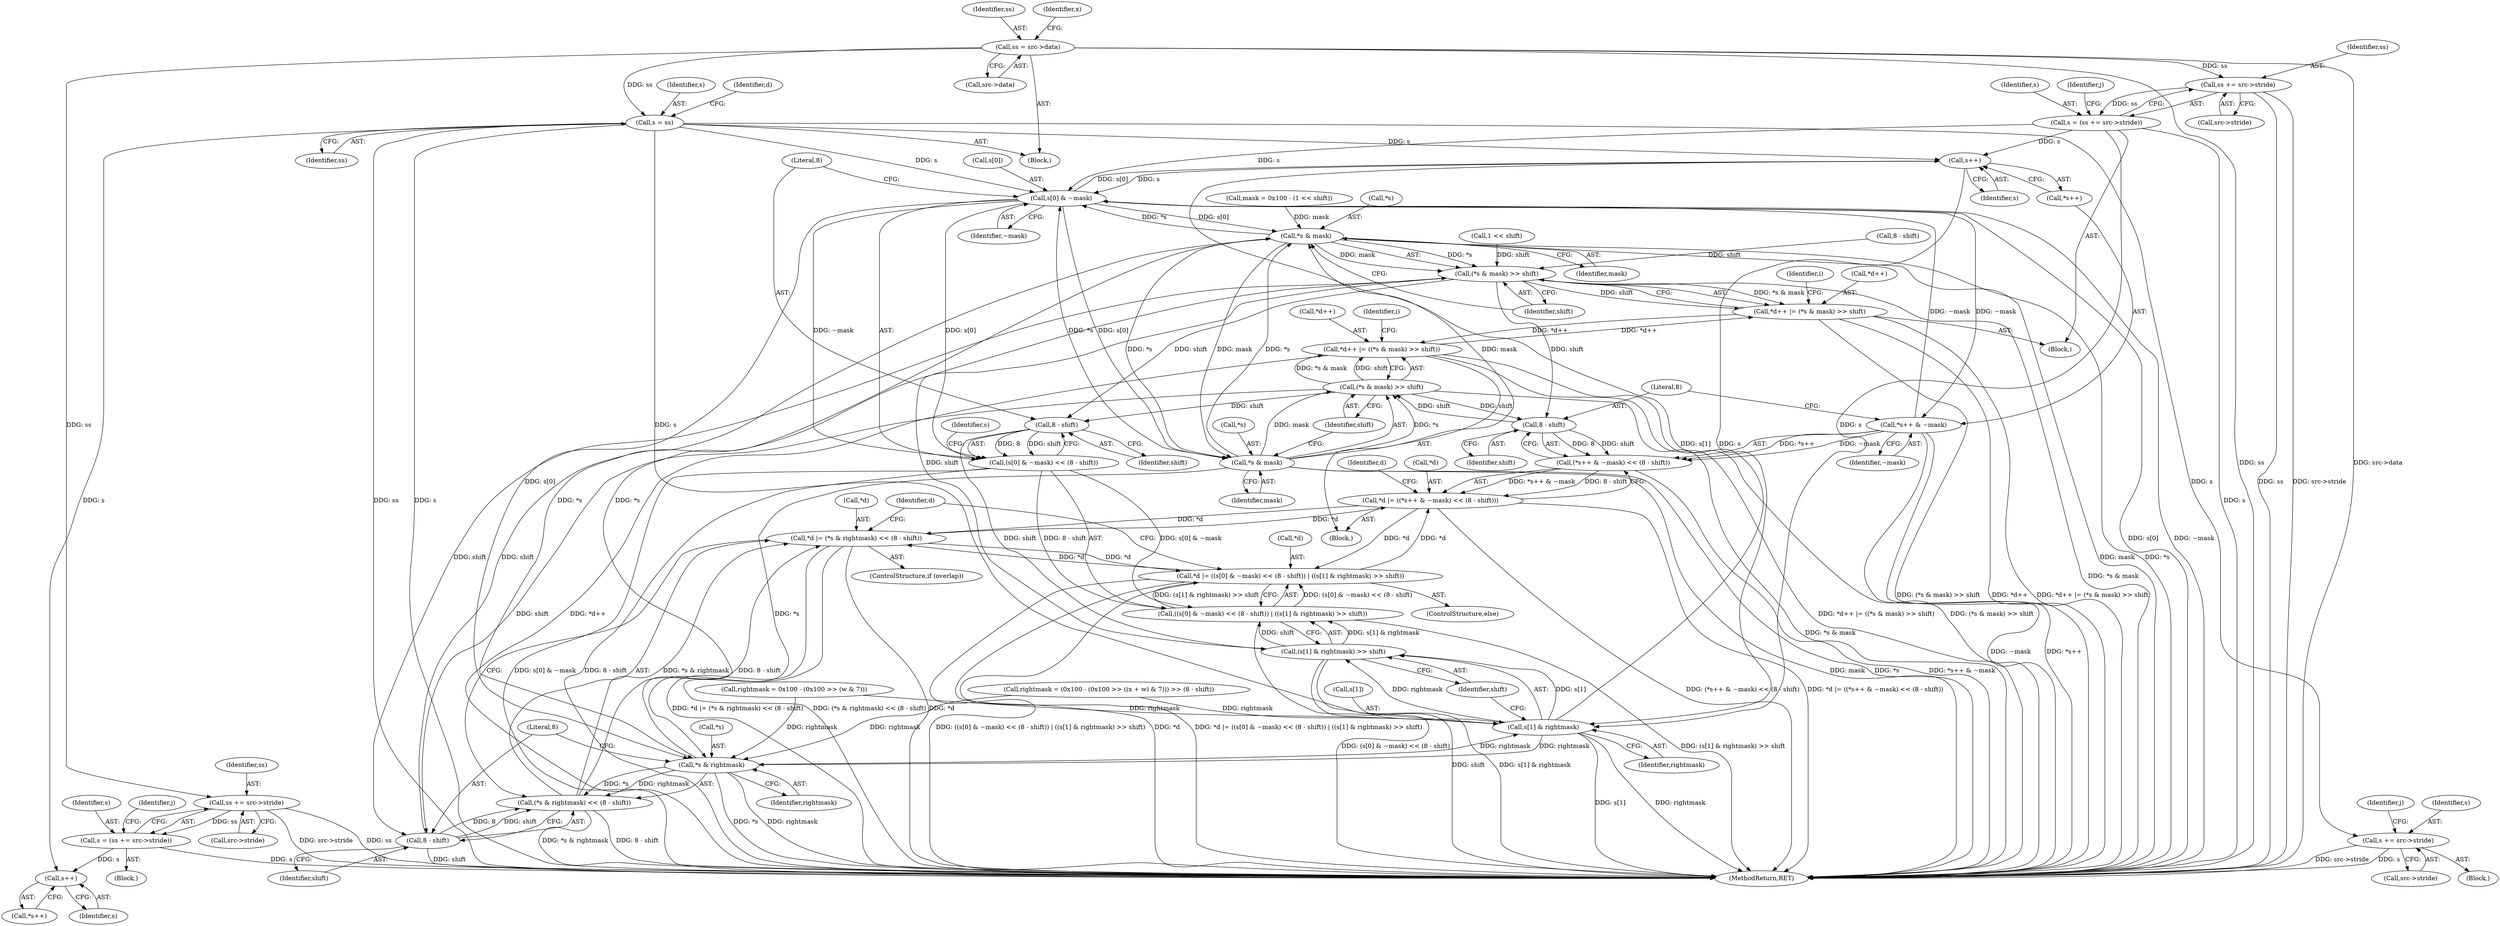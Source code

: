 digraph "0_ghostscript_e698d5c11d27212aa1098bc5b1673a3378563092_3@pointer" {
"1000150" [label="(Call,ss = src->data)"];
"1000316" [label="(Call,s = ss)"];
"1000420" [label="(Call,s += src->stride)"];
"1000471" [label="(Call,s++)"];
"1000588" [label="(Call,s++)"];
"1000623" [label="(Call,s[0] & ~mask)"];
"1000565" [label="(Call,*s & mask)"];
"1000564" [label="(Call,(*s & mask) >> shift)"];
"1000560" [label="(Call,*d++ |= (*s & mask) >> shift)"];
"1000594" [label="(Call,*d++ |= ((*s & mask) >> shift))"];
"1000591" [label="(Call,8 - shift)"];
"1000585" [label="(Call,(*s++ & ~mask) << (8 - shift))"];
"1000582" [label="(Call,*d |= ((*s++ & ~mask) << (8 - shift)))"];
"1000606" [label="(Call,*d |= (*s & rightmask) << (8 - shift))"];
"1000618" [label="(Call,*d |= ((s[0] & ~mask) << (8 - shift)) | ((s[1] & rightmask) >> shift))"];
"1000598" [label="(Call,(*s & mask) >> shift)"];
"1000614" [label="(Call,8 - shift)"];
"1000609" [label="(Call,(*s & rightmask) << (8 - shift))"];
"1000628" [label="(Call,8 - shift)"];
"1000622" [label="(Call,(s[0] & ~mask) << (8 - shift))"];
"1000621" [label="(Call,((s[0] & ~mask) << (8 - shift)) | ((s[1] & rightmask) >> shift))"];
"1000631" [label="(Call,(s[1] & rightmask) >> shift)"];
"1000599" [label="(Call,*s & mask)"];
"1000610" [label="(Call,*s & rightmask)"];
"1000632" [label="(Call,s[1] & rightmask)"];
"1000586" [label="(Call,*s++ & ~mask)"];
"1000489" [label="(Call,ss += src->stride)"];
"1000487" [label="(Call,s = (ss += src->stride))"];
"1000647" [label="(Call,ss += src->stride)"];
"1000645" [label="(Call,s = (ss += src->stride))"];
"1000572" [label="(Identifier,i)"];
"1000564" [label="(Call,(*s & mask) >> shift)"];
"1000646" [label="(Identifier,s)"];
"1000151" [label="(Identifier,ss)"];
"1000422" [label="(Call,src->stride)"];
"1000610" [label="(Call,*s & rightmask)"];
"1000618" [label="(Call,*d |= ((s[0] & ~mask) << (8 - shift)) | ((s[1] & rightmask) >> shift))"];
"1000487" [label="(Call,s = (ss += src->stride))"];
"1000636" [label="(Identifier,rightmask)"];
"1000609" [label="(Call,(*s & rightmask) << (8 - shift))"];
"1000591" [label="(Call,8 - shift)"];
"1000404" [label="(Identifier,j)"];
"1000541" [label="(Call,rightmask = 0x100 - (0x100 >> (w & 7)))"];
"1000592" [label="(Literal,8)"];
"1000470" [label="(Call,*s++)"];
"1000587" [label="(Call,*s++)"];
"1000634" [label="(Identifier,s)"];
"1000537" [label="(Call,8 - shift)"];
"1000585" [label="(Call,(*s++ & ~mask) << (8 - shift))"];
"1000639" [label="(Identifier,d)"];
"1000647" [label="(Call,ss += src->stride)"];
"1000581" [label="(Block,)"];
"1000456" [label="(Block,)"];
"1000568" [label="(Identifier,mask)"];
"1000637" [label="(Identifier,shift)"];
"1000597" [label="(Identifier,d)"];
"1000649" [label="(Call,src->stride)"];
"1000617" [label="(ControlStructure,else)"];
"1000595" [label="(Call,*d++)"];
"1000593" [label="(Identifier,shift)"];
"1000603" [label="(Identifier,shift)"];
"1000520" [label="(Call,1 << shift)"];
"1000631" [label="(Call,(s[1] & rightmask) >> shift)"];
"1000488" [label="(Identifier,s)"];
"1000489" [label="(Call,ss += src->stride)"];
"1000588" [label="(Call,s++)"];
"1000619" [label="(Call,*d)"];
"1000614" [label="(Call,8 - shift)"];
"1000558" [label="(Identifier,j)"];
"1000607" [label="(Call,*d)"];
"1000405" [label="(Block,)"];
"1000624" [label="(Call,s[0])"];
"1000318" [label="(Identifier,ss)"];
"1000648" [label="(Identifier,ss)"];
"1000586" [label="(Call,*s++ & ~mask)"];
"1000490" [label="(Identifier,ss)"];
"1000491" [label="(Call,src->stride)"];
"1000602" [label="(Identifier,mask)"];
"1000622" [label="(Call,(s[0] & ~mask) << (8 - shift))"];
"1000629" [label="(Literal,8)"];
"1000600" [label="(Call,*s)"];
"1000157" [label="(Identifier,x)"];
"1000604" [label="(ControlStructure,if (overlap))"];
"1000320" [label="(Identifier,d)"];
"1000621" [label="(Call,((s[0] & ~mask) << (8 - shift)) | ((s[1] & rightmask) >> shift))"];
"1000611" [label="(Call,*s)"];
"1000560" [label="(Call,*d++ |= (*s & mask) >> shift)"];
"1000421" [label="(Identifier,s)"];
"1000613" [label="(Identifier,rightmask)"];
"1000623" [label="(Call,s[0] & ~mask)"];
"1000525" [label="(Call,rightmask = (0x100 - (0x100 >> ((x + w) & 7))) >> (8 - shift))"];
"1000152" [label="(Call,src->data)"];
"1000420" [label="(Call,s += src->stride)"];
"1000516" [label="(Call,mask = 0x100 - (1 << shift))"];
"1000317" [label="(Identifier,s)"];
"1000150" [label="(Call,ss = src->data)"];
"1000582" [label="(Call,*d |= ((*s++ & ~mask) << (8 - shift)))"];
"1000569" [label="(Identifier,shift)"];
"1000559" [label="(Block,)"];
"1000316" [label="(Call,s = ss)"];
"1000633" [label="(Call,s[1])"];
"1000627" [label="(Identifier,~mask)"];
"1000628" [label="(Call,8 - shift)"];
"1000565" [label="(Call,*s & mask)"];
"1000113" [label="(Block,)"];
"1000471" [label="(Call,s++)"];
"1000616" [label="(Identifier,shift)"];
"1000589" [label="(Identifier,s)"];
"1000561" [label="(Call,*d++)"];
"1000472" [label="(Identifier,s)"];
"1000632" [label="(Call,s[1] & rightmask)"];
"1000630" [label="(Identifier,shift)"];
"1000580" [label="(Identifier,i)"];
"1000645" [label="(Call,s = (ss += src->stride))"];
"1000654" [label="(MethodReturn,RET)"];
"1000598" [label="(Call,(*s & mask) >> shift)"];
"1000599" [label="(Call,*s & mask)"];
"1000455" [label="(Identifier,j)"];
"1000566" [label="(Call,*s)"];
"1000606" [label="(Call,*d |= (*s & rightmask) << (8 - shift))"];
"1000615" [label="(Literal,8)"];
"1000583" [label="(Call,*d)"];
"1000590" [label="(Identifier,~mask)"];
"1000594" [label="(Call,*d++ |= ((*s & mask) >> shift))"];
"1000150" -> "1000113"  [label="AST: "];
"1000150" -> "1000152"  [label="CFG: "];
"1000151" -> "1000150"  [label="AST: "];
"1000152" -> "1000150"  [label="AST: "];
"1000157" -> "1000150"  [label="CFG: "];
"1000150" -> "1000654"  [label="DDG: ss"];
"1000150" -> "1000654"  [label="DDG: src->data"];
"1000150" -> "1000316"  [label="DDG: ss"];
"1000150" -> "1000489"  [label="DDG: ss"];
"1000150" -> "1000647"  [label="DDG: ss"];
"1000316" -> "1000113"  [label="AST: "];
"1000316" -> "1000318"  [label="CFG: "];
"1000317" -> "1000316"  [label="AST: "];
"1000318" -> "1000316"  [label="AST: "];
"1000320" -> "1000316"  [label="CFG: "];
"1000316" -> "1000654"  [label="DDG: ss"];
"1000316" -> "1000654"  [label="DDG: s"];
"1000316" -> "1000420"  [label="DDG: s"];
"1000316" -> "1000471"  [label="DDG: s"];
"1000316" -> "1000588"  [label="DDG: s"];
"1000316" -> "1000623"  [label="DDG: s"];
"1000316" -> "1000632"  [label="DDG: s"];
"1000420" -> "1000405"  [label="AST: "];
"1000420" -> "1000422"  [label="CFG: "];
"1000421" -> "1000420"  [label="AST: "];
"1000422" -> "1000420"  [label="AST: "];
"1000404" -> "1000420"  [label="CFG: "];
"1000420" -> "1000654"  [label="DDG: src->stride"];
"1000420" -> "1000654"  [label="DDG: s"];
"1000471" -> "1000470"  [label="AST: "];
"1000471" -> "1000472"  [label="CFG: "];
"1000472" -> "1000471"  [label="AST: "];
"1000470" -> "1000471"  [label="CFG: "];
"1000487" -> "1000471"  [label="DDG: s"];
"1000588" -> "1000587"  [label="AST: "];
"1000588" -> "1000589"  [label="CFG: "];
"1000589" -> "1000588"  [label="AST: "];
"1000587" -> "1000588"  [label="CFG: "];
"1000645" -> "1000588"  [label="DDG: s"];
"1000632" -> "1000588"  [label="DDG: s[1]"];
"1000623" -> "1000588"  [label="DDG: s[0]"];
"1000588" -> "1000623"  [label="DDG: s"];
"1000588" -> "1000632"  [label="DDG: s"];
"1000623" -> "1000622"  [label="AST: "];
"1000623" -> "1000627"  [label="CFG: "];
"1000624" -> "1000623"  [label="AST: "];
"1000627" -> "1000623"  [label="AST: "];
"1000629" -> "1000623"  [label="CFG: "];
"1000623" -> "1000654"  [label="DDG: s[0]"];
"1000623" -> "1000654"  [label="DDG: ~mask"];
"1000623" -> "1000565"  [label="DDG: s[0]"];
"1000623" -> "1000586"  [label="DDG: ~mask"];
"1000623" -> "1000599"  [label="DDG: s[0]"];
"1000623" -> "1000610"  [label="DDG: s[0]"];
"1000623" -> "1000622"  [label="DDG: s[0]"];
"1000623" -> "1000622"  [label="DDG: ~mask"];
"1000645" -> "1000623"  [label="DDG: s"];
"1000565" -> "1000623"  [label="DDG: *s"];
"1000599" -> "1000623"  [label="DDG: *s"];
"1000586" -> "1000623"  [label="DDG: ~mask"];
"1000565" -> "1000564"  [label="AST: "];
"1000565" -> "1000568"  [label="CFG: "];
"1000566" -> "1000565"  [label="AST: "];
"1000568" -> "1000565"  [label="AST: "];
"1000569" -> "1000565"  [label="CFG: "];
"1000565" -> "1000654"  [label="DDG: mask"];
"1000565" -> "1000654"  [label="DDG: *s"];
"1000565" -> "1000564"  [label="DDG: *s"];
"1000565" -> "1000564"  [label="DDG: mask"];
"1000610" -> "1000565"  [label="DDG: *s"];
"1000599" -> "1000565"  [label="DDG: *s"];
"1000599" -> "1000565"  [label="DDG: mask"];
"1000516" -> "1000565"  [label="DDG: mask"];
"1000565" -> "1000599"  [label="DDG: *s"];
"1000565" -> "1000599"  [label="DDG: mask"];
"1000565" -> "1000610"  [label="DDG: *s"];
"1000564" -> "1000560"  [label="AST: "];
"1000564" -> "1000569"  [label="CFG: "];
"1000569" -> "1000564"  [label="AST: "];
"1000560" -> "1000564"  [label="CFG: "];
"1000564" -> "1000654"  [label="DDG: *s & mask"];
"1000564" -> "1000560"  [label="DDG: *s & mask"];
"1000564" -> "1000560"  [label="DDG: shift"];
"1000520" -> "1000564"  [label="DDG: shift"];
"1000537" -> "1000564"  [label="DDG: shift"];
"1000631" -> "1000564"  [label="DDG: shift"];
"1000614" -> "1000564"  [label="DDG: shift"];
"1000564" -> "1000591"  [label="DDG: shift"];
"1000564" -> "1000614"  [label="DDG: shift"];
"1000564" -> "1000628"  [label="DDG: shift"];
"1000560" -> "1000559"  [label="AST: "];
"1000561" -> "1000560"  [label="AST: "];
"1000572" -> "1000560"  [label="CFG: "];
"1000560" -> "1000654"  [label="DDG: *d++ |= (*s & mask) >> shift"];
"1000560" -> "1000654"  [label="DDG: (*s & mask) >> shift"];
"1000560" -> "1000654"  [label="DDG: *d++"];
"1000594" -> "1000560"  [label="DDG: *d++"];
"1000560" -> "1000594"  [label="DDG: *d++"];
"1000594" -> "1000581"  [label="AST: "];
"1000594" -> "1000598"  [label="CFG: "];
"1000595" -> "1000594"  [label="AST: "];
"1000598" -> "1000594"  [label="AST: "];
"1000580" -> "1000594"  [label="CFG: "];
"1000594" -> "1000654"  [label="DDG: (*s & mask) >> shift"];
"1000594" -> "1000654"  [label="DDG: *d++"];
"1000594" -> "1000654"  [label="DDG: *d++ |= ((*s & mask) >> shift)"];
"1000598" -> "1000594"  [label="DDG: *s & mask"];
"1000598" -> "1000594"  [label="DDG: shift"];
"1000591" -> "1000585"  [label="AST: "];
"1000591" -> "1000593"  [label="CFG: "];
"1000592" -> "1000591"  [label="AST: "];
"1000593" -> "1000591"  [label="AST: "];
"1000585" -> "1000591"  [label="CFG: "];
"1000591" -> "1000585"  [label="DDG: 8"];
"1000591" -> "1000585"  [label="DDG: shift"];
"1000598" -> "1000591"  [label="DDG: shift"];
"1000591" -> "1000598"  [label="DDG: shift"];
"1000585" -> "1000582"  [label="AST: "];
"1000586" -> "1000585"  [label="AST: "];
"1000582" -> "1000585"  [label="CFG: "];
"1000585" -> "1000654"  [label="DDG: *s++ & ~mask"];
"1000585" -> "1000582"  [label="DDG: *s++ & ~mask"];
"1000585" -> "1000582"  [label="DDG: 8 - shift"];
"1000586" -> "1000585"  [label="DDG: *s++"];
"1000586" -> "1000585"  [label="DDG: ~mask"];
"1000582" -> "1000581"  [label="AST: "];
"1000583" -> "1000582"  [label="AST: "];
"1000597" -> "1000582"  [label="CFG: "];
"1000582" -> "1000654"  [label="DDG: *d |= ((*s++ & ~mask) << (8 - shift))"];
"1000582" -> "1000654"  [label="DDG: (*s++ & ~mask) << (8 - shift)"];
"1000606" -> "1000582"  [label="DDG: *d"];
"1000618" -> "1000582"  [label="DDG: *d"];
"1000582" -> "1000606"  [label="DDG: *d"];
"1000582" -> "1000618"  [label="DDG: *d"];
"1000606" -> "1000604"  [label="AST: "];
"1000606" -> "1000609"  [label="CFG: "];
"1000607" -> "1000606"  [label="AST: "];
"1000609" -> "1000606"  [label="AST: "];
"1000639" -> "1000606"  [label="CFG: "];
"1000606" -> "1000654"  [label="DDG: *d"];
"1000606" -> "1000654"  [label="DDG: *d |= (*s & rightmask) << (8 - shift)"];
"1000606" -> "1000654"  [label="DDG: (*s & rightmask) << (8 - shift)"];
"1000618" -> "1000606"  [label="DDG: *d"];
"1000609" -> "1000606"  [label="DDG: *s & rightmask"];
"1000609" -> "1000606"  [label="DDG: 8 - shift"];
"1000606" -> "1000618"  [label="DDG: *d"];
"1000618" -> "1000617"  [label="AST: "];
"1000618" -> "1000621"  [label="CFG: "];
"1000619" -> "1000618"  [label="AST: "];
"1000621" -> "1000618"  [label="AST: "];
"1000639" -> "1000618"  [label="CFG: "];
"1000618" -> "1000654"  [label="DDG: *d |= ((s[0] & ~mask) << (8 - shift)) | ((s[1] & rightmask) >> shift)"];
"1000618" -> "1000654"  [label="DDG: ((s[0] & ~mask) << (8 - shift)) | ((s[1] & rightmask) >> shift)"];
"1000618" -> "1000654"  [label="DDG: *d"];
"1000621" -> "1000618"  [label="DDG: (s[0] & ~mask) << (8 - shift)"];
"1000621" -> "1000618"  [label="DDG: (s[1] & rightmask) >> shift"];
"1000598" -> "1000603"  [label="CFG: "];
"1000599" -> "1000598"  [label="AST: "];
"1000603" -> "1000598"  [label="AST: "];
"1000598" -> "1000654"  [label="DDG: *s & mask"];
"1000599" -> "1000598"  [label="DDG: *s"];
"1000599" -> "1000598"  [label="DDG: mask"];
"1000598" -> "1000614"  [label="DDG: shift"];
"1000598" -> "1000628"  [label="DDG: shift"];
"1000614" -> "1000609"  [label="AST: "];
"1000614" -> "1000616"  [label="CFG: "];
"1000615" -> "1000614"  [label="AST: "];
"1000616" -> "1000614"  [label="AST: "];
"1000609" -> "1000614"  [label="CFG: "];
"1000614" -> "1000654"  [label="DDG: shift"];
"1000614" -> "1000609"  [label="DDG: 8"];
"1000614" -> "1000609"  [label="DDG: shift"];
"1000610" -> "1000609"  [label="AST: "];
"1000609" -> "1000654"  [label="DDG: 8 - shift"];
"1000609" -> "1000654"  [label="DDG: *s & rightmask"];
"1000610" -> "1000609"  [label="DDG: *s"];
"1000610" -> "1000609"  [label="DDG: rightmask"];
"1000628" -> "1000622"  [label="AST: "];
"1000628" -> "1000630"  [label="CFG: "];
"1000629" -> "1000628"  [label="AST: "];
"1000630" -> "1000628"  [label="AST: "];
"1000622" -> "1000628"  [label="CFG: "];
"1000628" -> "1000622"  [label="DDG: 8"];
"1000628" -> "1000622"  [label="DDG: shift"];
"1000628" -> "1000631"  [label="DDG: shift"];
"1000622" -> "1000621"  [label="AST: "];
"1000634" -> "1000622"  [label="CFG: "];
"1000622" -> "1000654"  [label="DDG: s[0] & ~mask"];
"1000622" -> "1000654"  [label="DDG: 8 - shift"];
"1000622" -> "1000621"  [label="DDG: s[0] & ~mask"];
"1000622" -> "1000621"  [label="DDG: 8 - shift"];
"1000621" -> "1000631"  [label="CFG: "];
"1000631" -> "1000621"  [label="AST: "];
"1000621" -> "1000654"  [label="DDG: (s[0] & ~mask) << (8 - shift)"];
"1000621" -> "1000654"  [label="DDG: (s[1] & rightmask) >> shift"];
"1000631" -> "1000621"  [label="DDG: s[1] & rightmask"];
"1000631" -> "1000621"  [label="DDG: shift"];
"1000631" -> "1000637"  [label="CFG: "];
"1000632" -> "1000631"  [label="AST: "];
"1000637" -> "1000631"  [label="AST: "];
"1000631" -> "1000654"  [label="DDG: s[1] & rightmask"];
"1000631" -> "1000654"  [label="DDG: shift"];
"1000632" -> "1000631"  [label="DDG: s[1]"];
"1000632" -> "1000631"  [label="DDG: rightmask"];
"1000599" -> "1000602"  [label="CFG: "];
"1000600" -> "1000599"  [label="AST: "];
"1000602" -> "1000599"  [label="AST: "];
"1000603" -> "1000599"  [label="CFG: "];
"1000599" -> "1000654"  [label="DDG: mask"];
"1000599" -> "1000654"  [label="DDG: *s"];
"1000599" -> "1000610"  [label="DDG: *s"];
"1000610" -> "1000613"  [label="CFG: "];
"1000611" -> "1000610"  [label="AST: "];
"1000613" -> "1000610"  [label="AST: "];
"1000615" -> "1000610"  [label="CFG: "];
"1000610" -> "1000654"  [label="DDG: rightmask"];
"1000610" -> "1000654"  [label="DDG: *s"];
"1000632" -> "1000610"  [label="DDG: rightmask"];
"1000541" -> "1000610"  [label="DDG: rightmask"];
"1000525" -> "1000610"  [label="DDG: rightmask"];
"1000610" -> "1000632"  [label="DDG: rightmask"];
"1000632" -> "1000636"  [label="CFG: "];
"1000633" -> "1000632"  [label="AST: "];
"1000636" -> "1000632"  [label="AST: "];
"1000637" -> "1000632"  [label="CFG: "];
"1000632" -> "1000654"  [label="DDG: s[1]"];
"1000632" -> "1000654"  [label="DDG: rightmask"];
"1000645" -> "1000632"  [label="DDG: s"];
"1000541" -> "1000632"  [label="DDG: rightmask"];
"1000525" -> "1000632"  [label="DDG: rightmask"];
"1000586" -> "1000590"  [label="CFG: "];
"1000587" -> "1000586"  [label="AST: "];
"1000590" -> "1000586"  [label="AST: "];
"1000592" -> "1000586"  [label="CFG: "];
"1000586" -> "1000654"  [label="DDG: ~mask"];
"1000586" -> "1000654"  [label="DDG: *s++"];
"1000489" -> "1000487"  [label="AST: "];
"1000489" -> "1000491"  [label="CFG: "];
"1000490" -> "1000489"  [label="AST: "];
"1000491" -> "1000489"  [label="AST: "];
"1000487" -> "1000489"  [label="CFG: "];
"1000489" -> "1000654"  [label="DDG: src->stride"];
"1000489" -> "1000654"  [label="DDG: ss"];
"1000489" -> "1000487"  [label="DDG: ss"];
"1000487" -> "1000456"  [label="AST: "];
"1000488" -> "1000487"  [label="AST: "];
"1000455" -> "1000487"  [label="CFG: "];
"1000487" -> "1000654"  [label="DDG: s"];
"1000647" -> "1000645"  [label="AST: "];
"1000647" -> "1000649"  [label="CFG: "];
"1000648" -> "1000647"  [label="AST: "];
"1000649" -> "1000647"  [label="AST: "];
"1000645" -> "1000647"  [label="CFG: "];
"1000647" -> "1000654"  [label="DDG: ss"];
"1000647" -> "1000654"  [label="DDG: src->stride"];
"1000647" -> "1000645"  [label="DDG: ss"];
"1000645" -> "1000559"  [label="AST: "];
"1000646" -> "1000645"  [label="AST: "];
"1000558" -> "1000645"  [label="CFG: "];
"1000645" -> "1000654"  [label="DDG: s"];
}
